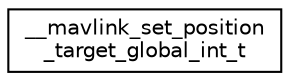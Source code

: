digraph "Graphical Class Hierarchy"
{
 // INTERACTIVE_SVG=YES
  edge [fontname="Helvetica",fontsize="10",labelfontname="Helvetica",labelfontsize="10"];
  node [fontname="Helvetica",fontsize="10",shape=record];
  rankdir="LR";
  Node1 [label="__mavlink_set_position\l_target_global_int_t",height=0.2,width=0.4,color="black", fillcolor="white", style="filled",URL="$struct____mavlink__set__position__target__global__int__t.html"];
}
